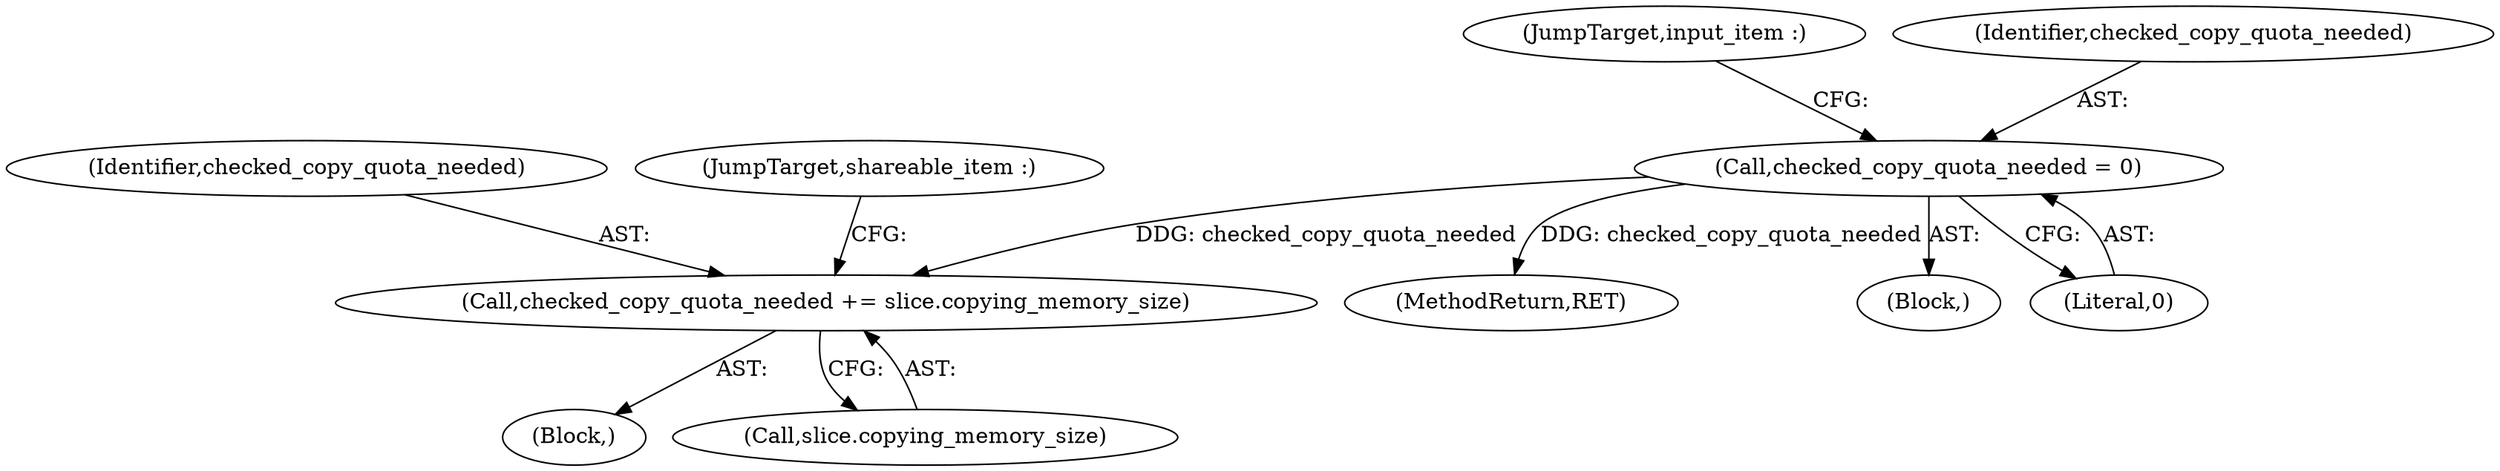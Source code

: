 digraph "0_Chrome_11bd4bc92f3fe704631e3e6ad1dd1a4351641f7c@API" {
"1000145" [label="(Call,checked_copy_quota_needed = 0)"];
"1000347" [label="(Call,checked_copy_quota_needed += slice.copying_memory_size)"];
"1000464" [label="(MethodReturn,RET)"];
"1000348" [label="(Identifier,checked_copy_quota_needed)"];
"1000148" [label="(JumpTarget,input_item :)"];
"1000211" [label="(Block,)"];
"1000104" [label="(Block,)"];
"1000347" [label="(Call,checked_copy_quota_needed += slice.copying_memory_size)"];
"1000349" [label="(Call,slice.copying_memory_size)"];
"1000147" [label="(Literal,0)"];
"1000352" [label="(JumpTarget,shareable_item :)"];
"1000145" [label="(Call,checked_copy_quota_needed = 0)"];
"1000146" [label="(Identifier,checked_copy_quota_needed)"];
"1000145" -> "1000104"  [label="AST: "];
"1000145" -> "1000147"  [label="CFG: "];
"1000146" -> "1000145"  [label="AST: "];
"1000147" -> "1000145"  [label="AST: "];
"1000148" -> "1000145"  [label="CFG: "];
"1000145" -> "1000464"  [label="DDG: checked_copy_quota_needed"];
"1000145" -> "1000347"  [label="DDG: checked_copy_quota_needed"];
"1000347" -> "1000211"  [label="AST: "];
"1000347" -> "1000349"  [label="CFG: "];
"1000348" -> "1000347"  [label="AST: "];
"1000349" -> "1000347"  [label="AST: "];
"1000352" -> "1000347"  [label="CFG: "];
}
